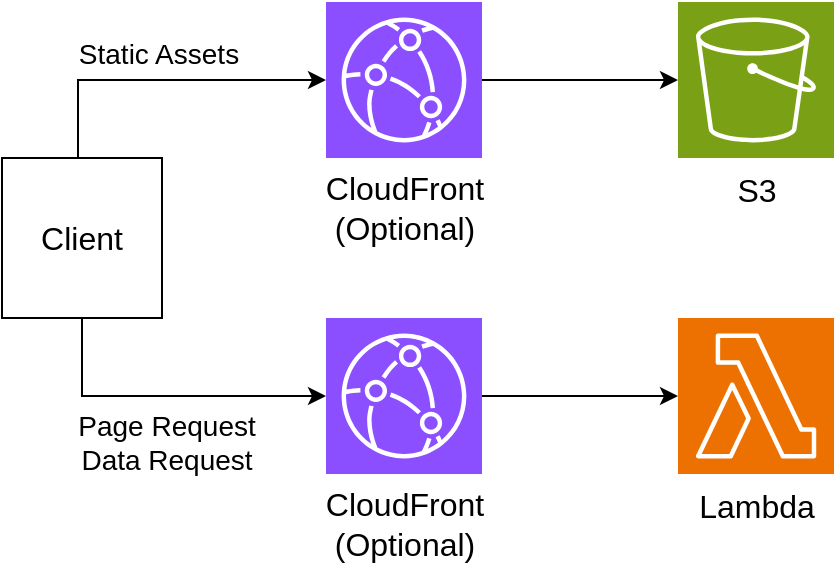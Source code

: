 <mxfile version="21.7.5" type="device">
  <diagram name="Page-1" id="7dq5iBuF4NVI_BzGUCOx">
    <mxGraphModel dx="1354" dy="1127" grid="0" gridSize="10" guides="1" tooltips="1" connect="1" arrows="1" fold="1" page="0" pageScale="1" pageWidth="850" pageHeight="1100" math="0" shadow="0">
      <root>
        <mxCell id="0" />
        <mxCell id="1" parent="0" />
        <mxCell id="9miko9YmAMsTaBrA5f3_-1" value="" style="sketch=0;points=[[0,0,0],[0.25,0,0],[0.5,0,0],[0.75,0,0],[1,0,0],[0,1,0],[0.25,1,0],[0.5,1,0],[0.75,1,0],[1,1,0],[0,0.25,0],[0,0.5,0],[0,0.75,0],[1,0.25,0],[1,0.5,0],[1,0.75,0]];outlineConnect=0;fontColor=#232F3E;fillColor=#ED7100;strokeColor=#ffffff;dashed=0;verticalLabelPosition=bottom;verticalAlign=top;align=center;html=1;fontSize=12;fontStyle=0;aspect=fixed;shape=mxgraph.aws4.resourceIcon;resIcon=mxgraph.aws4.lambda;" parent="1" vertex="1">
          <mxGeometry x="325" y="53" width="78" height="78" as="geometry" />
        </mxCell>
        <mxCell id="9miko9YmAMsTaBrA5f3_-2" value="Lambda" style="text;html=1;align=center;verticalAlign=middle;resizable=0;points=[];autosize=1;strokeColor=none;fillColor=none;fontSize=16;" parent="1" vertex="1">
          <mxGeometry x="326" y="131" width="76" height="31" as="geometry" />
        </mxCell>
        <mxCell id="9miko9YmAMsTaBrA5f3_-5" style="edgeStyle=orthogonalEdgeStyle;rounded=0;orthogonalLoop=1;jettySize=auto;html=1;" parent="1" source="9miko9YmAMsTaBrA5f3_-4" target="lpgDaRIYxFEtYe-A6Hpc-3" edge="1">
          <mxGeometry relative="1" as="geometry">
            <Array as="points">
              <mxPoint x="27" y="92" />
            </Array>
            <mxPoint x="97" y="33" as="targetPoint" />
          </mxGeometry>
        </mxCell>
        <mxCell id="9miko9YmAMsTaBrA5f3_-11" value="Page Request&lt;br style=&quot;font-size: 14px;&quot;&gt;Data Request" style="edgeLabel;html=1;align=center;verticalAlign=middle;resizable=0;points=[];fontSize=14;" parent="9miko9YmAMsTaBrA5f3_-5" vertex="1" connectable="0">
          <mxGeometry x="-0.253" y="-1" relative="1" as="geometry">
            <mxPoint x="21" y="22" as="offset" />
          </mxGeometry>
        </mxCell>
        <mxCell id="9miko9YmAMsTaBrA5f3_-8" style="edgeStyle=orthogonalEdgeStyle;rounded=0;orthogonalLoop=1;jettySize=auto;html=1;" parent="1" source="9miko9YmAMsTaBrA5f3_-4" target="lpgDaRIYxFEtYe-A6Hpc-1" edge="1">
          <mxGeometry relative="1" as="geometry">
            <Array as="points">
              <mxPoint x="25" y="-66" />
            </Array>
            <mxPoint x="97" y="-12" as="targetPoint" />
          </mxGeometry>
        </mxCell>
        <mxCell id="9miko9YmAMsTaBrA5f3_-10" value="Static Assets" style="edgeLabel;html=1;align=center;verticalAlign=middle;resizable=0;points=[];fontSize=14;" parent="9miko9YmAMsTaBrA5f3_-8" vertex="1" connectable="0">
          <mxGeometry x="-0.323" y="-2" relative="1" as="geometry">
            <mxPoint x="24" y="-15" as="offset" />
          </mxGeometry>
        </mxCell>
        <mxCell id="9miko9YmAMsTaBrA5f3_-4" value="Client" style="whiteSpace=wrap;html=1;fontSize=16;" parent="1" vertex="1">
          <mxGeometry x="-13" y="-27" width="80" height="80" as="geometry" />
        </mxCell>
        <mxCell id="9miko9YmAMsTaBrA5f3_-6" value="" style="sketch=0;points=[[0,0,0],[0.25,0,0],[0.5,0,0],[0.75,0,0],[1,0,0],[0,1,0],[0.25,1,0],[0.5,1,0],[0.75,1,0],[1,1,0],[0,0.25,0],[0,0.5,0],[0,0.75,0],[1,0.25,0],[1,0.5,0],[1,0.75,0]];outlineConnect=0;fontColor=#232F3E;fillColor=#7AA116;strokeColor=#ffffff;dashed=0;verticalLabelPosition=bottom;verticalAlign=top;align=center;html=1;fontSize=12;fontStyle=0;aspect=fixed;shape=mxgraph.aws4.resourceIcon;resIcon=mxgraph.aws4.s3;" parent="1" vertex="1">
          <mxGeometry x="325" y="-105" width="78" height="78" as="geometry" />
        </mxCell>
        <mxCell id="9miko9YmAMsTaBrA5f3_-7" value="S3" style="text;html=1;align=center;verticalAlign=middle;resizable=0;points=[];autosize=1;strokeColor=none;fillColor=none;fontSize=16;" parent="1" vertex="1">
          <mxGeometry x="345" y="-27" width="38" height="31" as="geometry" />
        </mxCell>
        <mxCell id="lpgDaRIYxFEtYe-A6Hpc-6" style="edgeStyle=orthogonalEdgeStyle;rounded=0;orthogonalLoop=1;jettySize=auto;html=1;" edge="1" parent="1" source="lpgDaRIYxFEtYe-A6Hpc-1" target="9miko9YmAMsTaBrA5f3_-6">
          <mxGeometry relative="1" as="geometry" />
        </mxCell>
        <mxCell id="lpgDaRIYxFEtYe-A6Hpc-1" value="" style="sketch=0;points=[[0,0,0],[0.25,0,0],[0.5,0,0],[0.75,0,0],[1,0,0],[0,1,0],[0.25,1,0],[0.5,1,0],[0.75,1,0],[1,1,0],[0,0.25,0],[0,0.5,0],[0,0.75,0],[1,0.25,0],[1,0.5,0],[1,0.75,0]];outlineConnect=0;fontColor=#232F3E;fillColor=#8C4FFF;strokeColor=#ffffff;dashed=0;verticalLabelPosition=bottom;verticalAlign=top;align=center;html=1;fontSize=12;fontStyle=0;aspect=fixed;shape=mxgraph.aws4.resourceIcon;resIcon=mxgraph.aws4.cloudfront;" vertex="1" parent="1">
          <mxGeometry x="149" y="-105" width="78" height="78" as="geometry" />
        </mxCell>
        <mxCell id="lpgDaRIYxFEtYe-A6Hpc-2" value="CloudFront&lt;br&gt;(Optional)" style="text;html=1;align=center;verticalAlign=middle;resizable=0;points=[];autosize=1;strokeColor=none;fillColor=none;fontSize=16;" vertex="1" parent="1">
          <mxGeometry x="139.5" y="-27" width="97" height="50" as="geometry" />
        </mxCell>
        <mxCell id="lpgDaRIYxFEtYe-A6Hpc-5" style="edgeStyle=orthogonalEdgeStyle;rounded=0;orthogonalLoop=1;jettySize=auto;html=1;" edge="1" parent="1" source="lpgDaRIYxFEtYe-A6Hpc-3" target="9miko9YmAMsTaBrA5f3_-1">
          <mxGeometry relative="1" as="geometry" />
        </mxCell>
        <mxCell id="lpgDaRIYxFEtYe-A6Hpc-3" value="" style="sketch=0;points=[[0,0,0],[0.25,0,0],[0.5,0,0],[0.75,0,0],[1,0,0],[0,1,0],[0.25,1,0],[0.5,1,0],[0.75,1,0],[1,1,0],[0,0.25,0],[0,0.5,0],[0,0.75,0],[1,0.25,0],[1,0.5,0],[1,0.75,0]];outlineConnect=0;fontColor=#232F3E;fillColor=#8C4FFF;strokeColor=#ffffff;dashed=0;verticalLabelPosition=bottom;verticalAlign=top;align=center;html=1;fontSize=12;fontStyle=0;aspect=fixed;shape=mxgraph.aws4.resourceIcon;resIcon=mxgraph.aws4.cloudfront;" vertex="1" parent="1">
          <mxGeometry x="149" y="53" width="78" height="78" as="geometry" />
        </mxCell>
        <mxCell id="lpgDaRIYxFEtYe-A6Hpc-4" value="CloudFront&lt;br&gt;(Optional)" style="text;html=1;align=center;verticalAlign=middle;resizable=0;points=[];autosize=1;strokeColor=none;fillColor=none;fontSize=16;" vertex="1" parent="1">
          <mxGeometry x="139.5" y="131" width="97" height="50" as="geometry" />
        </mxCell>
      </root>
    </mxGraphModel>
  </diagram>
</mxfile>
